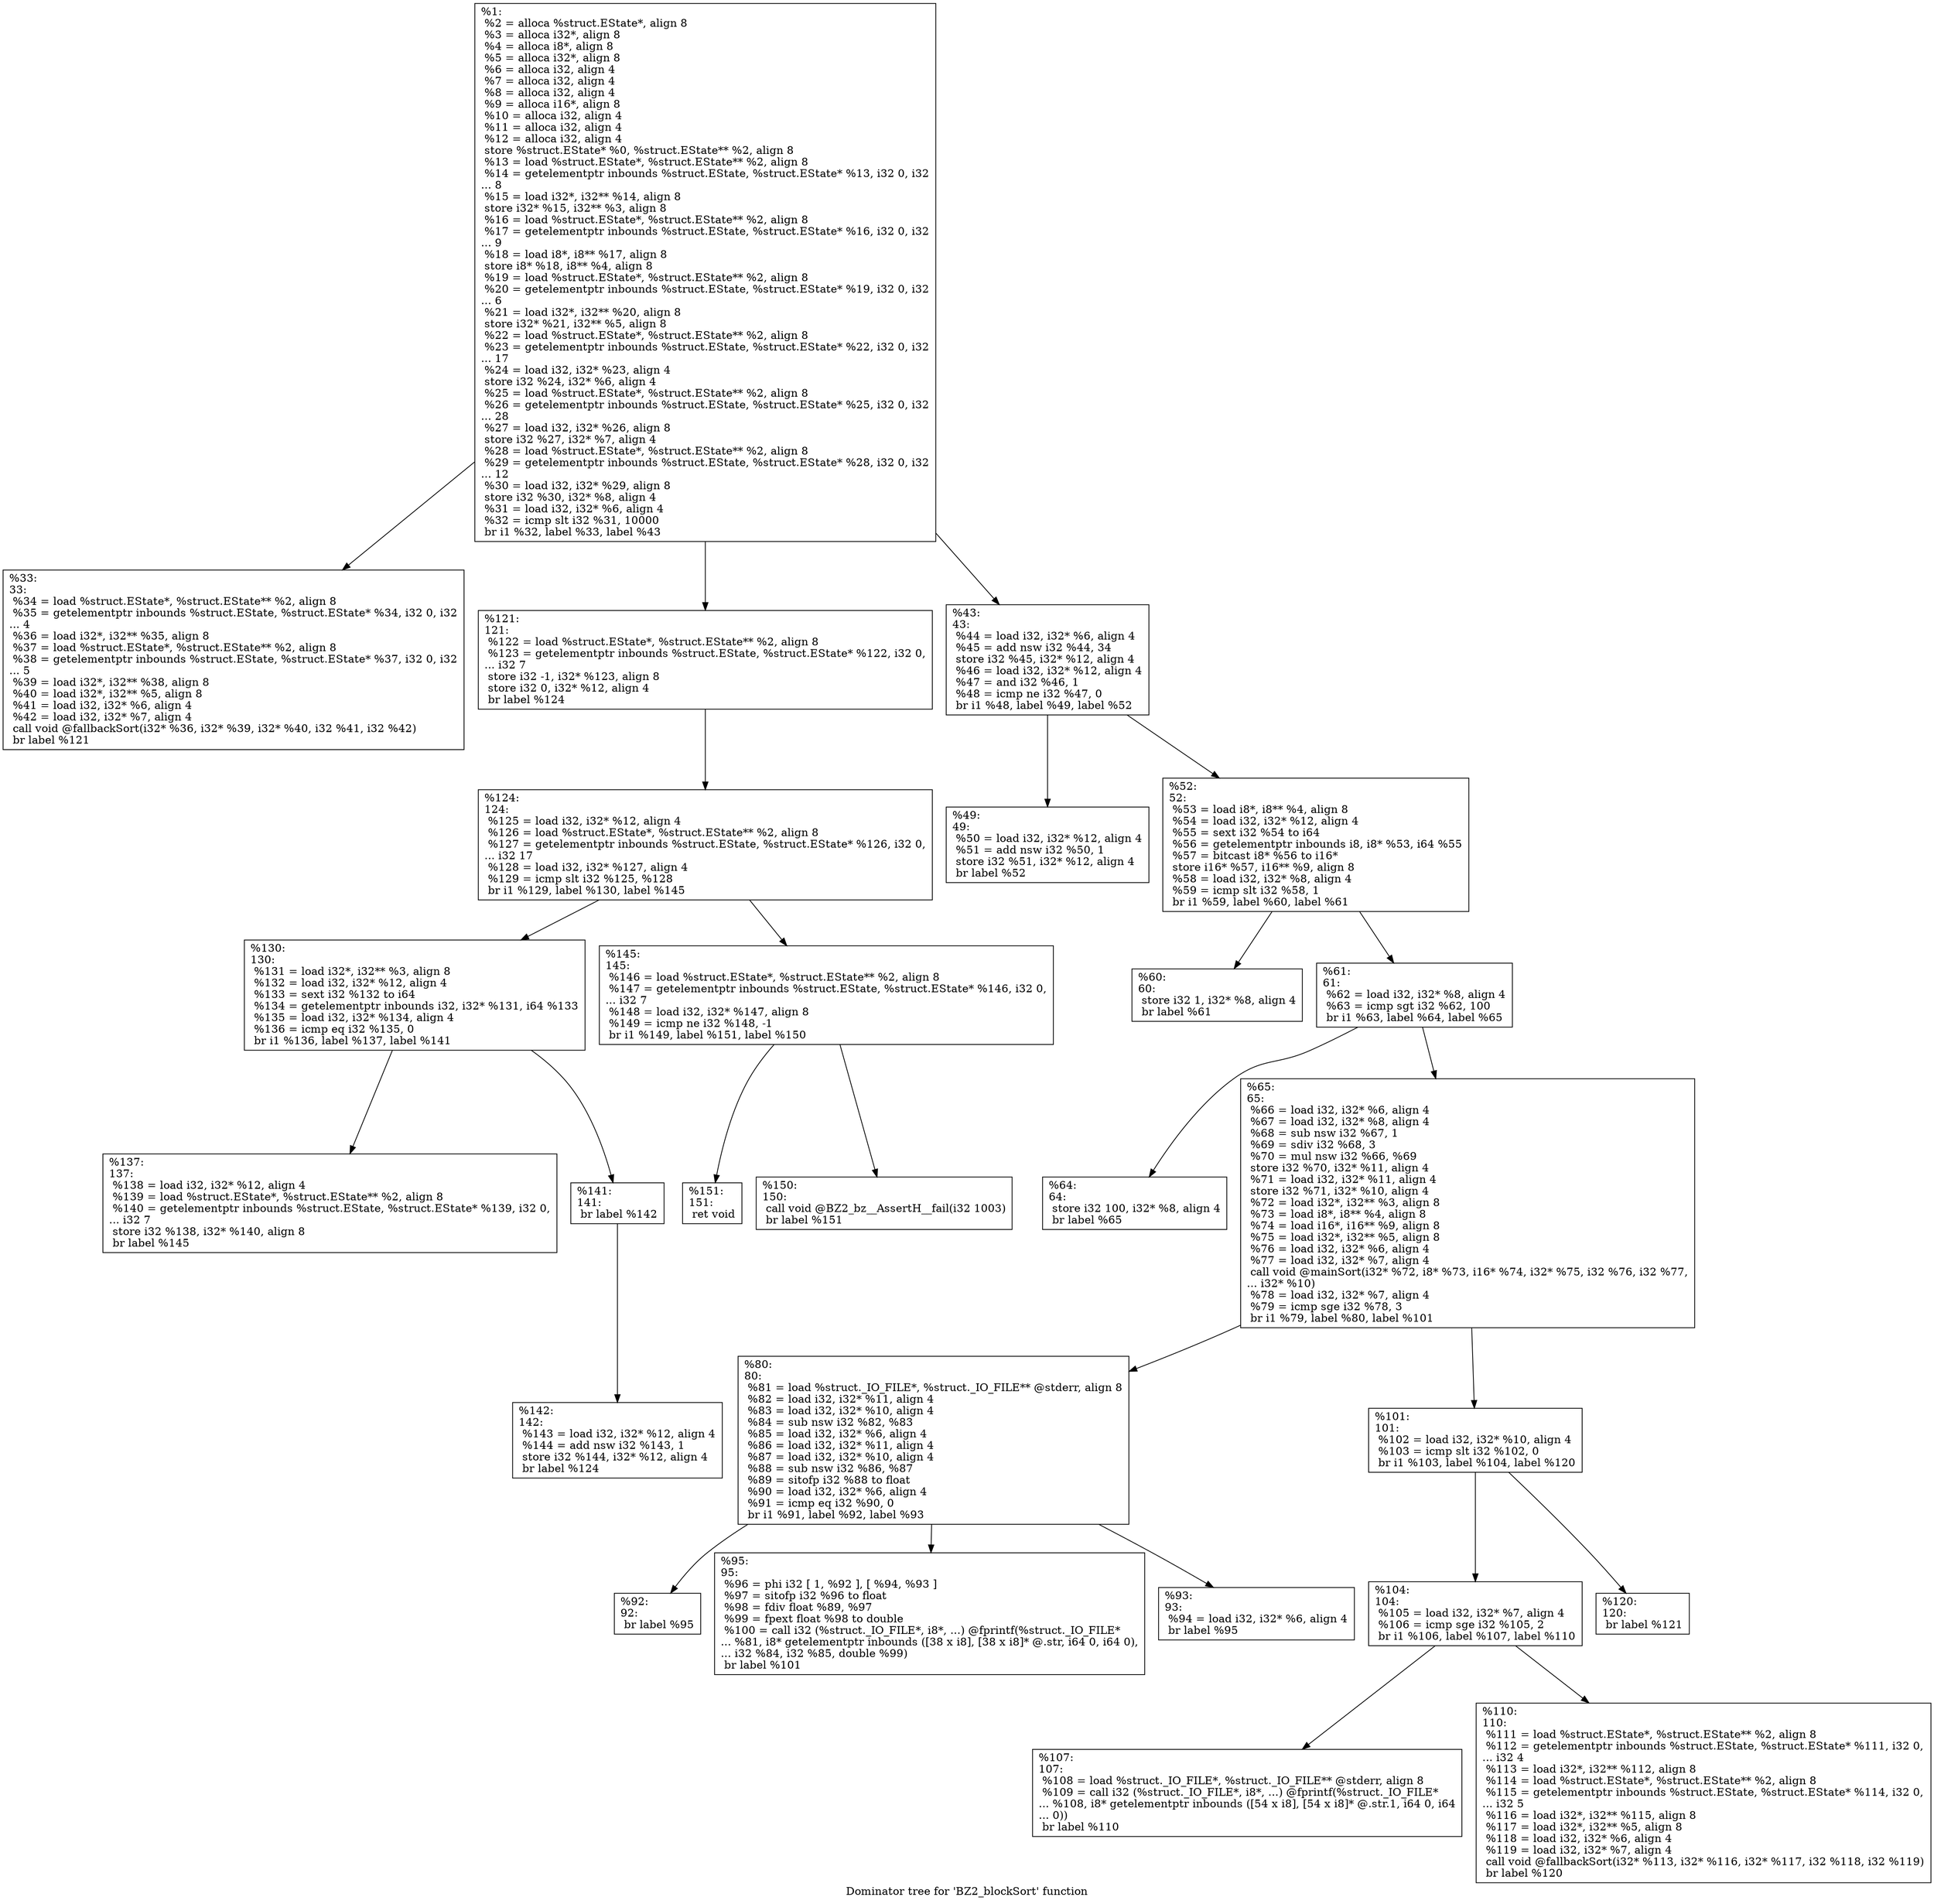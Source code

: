 digraph "Dominator tree for 'BZ2_blockSort' function" {
	label="Dominator tree for 'BZ2_blockSort' function";

	Node0xca9790 [shape=record,label="{%1:\l  %2 = alloca %struct.EState*, align 8\l  %3 = alloca i32*, align 8\l  %4 = alloca i8*, align 8\l  %5 = alloca i32*, align 8\l  %6 = alloca i32, align 4\l  %7 = alloca i32, align 4\l  %8 = alloca i32, align 4\l  %9 = alloca i16*, align 8\l  %10 = alloca i32, align 4\l  %11 = alloca i32, align 4\l  %12 = alloca i32, align 4\l  store %struct.EState* %0, %struct.EState** %2, align 8\l  %13 = load %struct.EState*, %struct.EState** %2, align 8\l  %14 = getelementptr inbounds %struct.EState, %struct.EState* %13, i32 0, i32\l... 8\l  %15 = load i32*, i32** %14, align 8\l  store i32* %15, i32** %3, align 8\l  %16 = load %struct.EState*, %struct.EState** %2, align 8\l  %17 = getelementptr inbounds %struct.EState, %struct.EState* %16, i32 0, i32\l... 9\l  %18 = load i8*, i8** %17, align 8\l  store i8* %18, i8** %4, align 8\l  %19 = load %struct.EState*, %struct.EState** %2, align 8\l  %20 = getelementptr inbounds %struct.EState, %struct.EState* %19, i32 0, i32\l... 6\l  %21 = load i32*, i32** %20, align 8\l  store i32* %21, i32** %5, align 8\l  %22 = load %struct.EState*, %struct.EState** %2, align 8\l  %23 = getelementptr inbounds %struct.EState, %struct.EState* %22, i32 0, i32\l... 17\l  %24 = load i32, i32* %23, align 4\l  store i32 %24, i32* %6, align 4\l  %25 = load %struct.EState*, %struct.EState** %2, align 8\l  %26 = getelementptr inbounds %struct.EState, %struct.EState* %25, i32 0, i32\l... 28\l  %27 = load i32, i32* %26, align 8\l  store i32 %27, i32* %7, align 4\l  %28 = load %struct.EState*, %struct.EState** %2, align 8\l  %29 = getelementptr inbounds %struct.EState, %struct.EState* %28, i32 0, i32\l... 12\l  %30 = load i32, i32* %29, align 8\l  store i32 %30, i32* %8, align 4\l  %31 = load i32, i32* %6, align 4\l  %32 = icmp slt i32 %31, 10000\l  br i1 %32, label %33, label %43\l}"];
	Node0xca9790 -> Node0xd60000;
	Node0xca9790 -> Node0xc75520;
	Node0xca9790 -> Node0xd76820;
	Node0xd60000 [shape=record,label="{%33:\l33:                                               \l  %34 = load %struct.EState*, %struct.EState** %2, align 8\l  %35 = getelementptr inbounds %struct.EState, %struct.EState* %34, i32 0, i32\l... 4\l  %36 = load i32*, i32** %35, align 8\l  %37 = load %struct.EState*, %struct.EState** %2, align 8\l  %38 = getelementptr inbounds %struct.EState, %struct.EState* %37, i32 0, i32\l... 5\l  %39 = load i32*, i32** %38, align 8\l  %40 = load i32*, i32** %5, align 8\l  %41 = load i32, i32* %6, align 4\l  %42 = load i32, i32* %7, align 4\l  call void @fallbackSort(i32* %36, i32* %39, i32* %40, i32 %41, i32 %42)\l  br label %121\l}"];
	Node0xc75520 [shape=record,label="{%121:\l121:                                              \l  %122 = load %struct.EState*, %struct.EState** %2, align 8\l  %123 = getelementptr inbounds %struct.EState, %struct.EState* %122, i32 0,\l... i32 7\l  store i32 -1, i32* %123, align 8\l  store i32 0, i32* %12, align 4\l  br label %124\l}"];
	Node0xc75520 -> Node0xd5de10;
	Node0xd5de10 [shape=record,label="{%124:\l124:                                              \l  %125 = load i32, i32* %12, align 4\l  %126 = load %struct.EState*, %struct.EState** %2, align 8\l  %127 = getelementptr inbounds %struct.EState, %struct.EState* %126, i32 0,\l... i32 17\l  %128 = load i32, i32* %127, align 4\l  %129 = icmp slt i32 %125, %128\l  br i1 %129, label %130, label %145\l}"];
	Node0xd5de10 -> Node0xa05520;
	Node0xd5de10 -> Node0xbc94a0;
	Node0xa05520 [shape=record,label="{%130:\l130:                                              \l  %131 = load i32*, i32** %3, align 8\l  %132 = load i32, i32* %12, align 4\l  %133 = sext i32 %132 to i64\l  %134 = getelementptr inbounds i32, i32* %131, i64 %133\l  %135 = load i32, i32* %134, align 4\l  %136 = icmp eq i32 %135, 0\l  br i1 %136, label %137, label %141\l}"];
	Node0xa05520 -> Node0xb1e730;
	Node0xa05520 -> Node0xcbaca0;
	Node0xb1e730 [shape=record,label="{%137:\l137:                                              \l  %138 = load i32, i32* %12, align 4\l  %139 = load %struct.EState*, %struct.EState** %2, align 8\l  %140 = getelementptr inbounds %struct.EState, %struct.EState* %139, i32 0,\l... i32 7\l  store i32 %138, i32* %140, align 8\l  br label %145\l}"];
	Node0xcbaca0 [shape=record,label="{%141:\l141:                                              \l  br label %142\l}"];
	Node0xcbaca0 -> Node0xc25760;
	Node0xc25760 [shape=record,label="{%142:\l142:                                              \l  %143 = load i32, i32* %12, align 4\l  %144 = add nsw i32 %143, 1\l  store i32 %144, i32* %12, align 4\l  br label %124\l}"];
	Node0xbc94a0 [shape=record,label="{%145:\l145:                                              \l  %146 = load %struct.EState*, %struct.EState** %2, align 8\l  %147 = getelementptr inbounds %struct.EState, %struct.EState* %146, i32 0,\l... i32 7\l  %148 = load i32, i32* %147, align 8\l  %149 = icmp ne i32 %148, -1\l  br i1 %149, label %151, label %150\l}"];
	Node0xbc94a0 -> Node0xa2fa80;
	Node0xbc94a0 -> Node0xcb1b00;
	Node0xa2fa80 [shape=record,label="{%151:\l151:                                              \l  ret void\l}"];
	Node0xcb1b00 [shape=record,label="{%150:\l150:                                              \l  call void @BZ2_bz__AssertH__fail(i32 1003)\l  br label %151\l}"];
	Node0xd76820 [shape=record,label="{%43:\l43:                                               \l  %44 = load i32, i32* %6, align 4\l  %45 = add nsw i32 %44, 34\l  store i32 %45, i32* %12, align 4\l  %46 = load i32, i32* %12, align 4\l  %47 = and i32 %46, 1\l  %48 = icmp ne i32 %47, 0\l  br i1 %48, label %49, label %52\l}"];
	Node0xd76820 -> Node0xcb5900;
	Node0xd76820 -> Node0xa305a0;
	Node0xcb5900 [shape=record,label="{%49:\l49:                                               \l  %50 = load i32, i32* %12, align 4\l  %51 = add nsw i32 %50, 1\l  store i32 %51, i32* %12, align 4\l  br label %52\l}"];
	Node0xa305a0 [shape=record,label="{%52:\l52:                                               \l  %53 = load i8*, i8** %4, align 8\l  %54 = load i32, i32* %12, align 4\l  %55 = sext i32 %54 to i64\l  %56 = getelementptr inbounds i8, i8* %53, i64 %55\l  %57 = bitcast i8* %56 to i16*\l  store i16* %57, i16** %9, align 8\l  %58 = load i32, i32* %8, align 4\l  %59 = icmp slt i32 %58, 1\l  br i1 %59, label %60, label %61\l}"];
	Node0xa305a0 -> Node0xc83200;
	Node0xa305a0 -> Node0xc08860;
	Node0xc83200 [shape=record,label="{%60:\l60:                                               \l  store i32 1, i32* %8, align 4\l  br label %61\l}"];
	Node0xc08860 [shape=record,label="{%61:\l61:                                               \l  %62 = load i32, i32* %8, align 4\l  %63 = icmp sgt i32 %62, 100\l  br i1 %63, label %64, label %65\l}"];
	Node0xc08860 -> Node0xcb5530;
	Node0xc08860 -> Node0xc35860;
	Node0xcb5530 [shape=record,label="{%64:\l64:                                               \l  store i32 100, i32* %8, align 4\l  br label %65\l}"];
	Node0xc35860 [shape=record,label="{%65:\l65:                                               \l  %66 = load i32, i32* %6, align 4\l  %67 = load i32, i32* %8, align 4\l  %68 = sub nsw i32 %67, 1\l  %69 = sdiv i32 %68, 3\l  %70 = mul nsw i32 %66, %69\l  store i32 %70, i32* %11, align 4\l  %71 = load i32, i32* %11, align 4\l  store i32 %71, i32* %10, align 4\l  %72 = load i32*, i32** %3, align 8\l  %73 = load i8*, i8** %4, align 8\l  %74 = load i16*, i16** %9, align 8\l  %75 = load i32*, i32** %5, align 8\l  %76 = load i32, i32* %6, align 4\l  %77 = load i32, i32* %7, align 4\l  call void @mainSort(i32* %72, i8* %73, i16* %74, i32* %75, i32 %76, i32 %77,\l... i32* %10)\l  %78 = load i32, i32* %7, align 4\l  %79 = icmp sge i32 %78, 3\l  br i1 %79, label %80, label %101\l}"];
	Node0xc35860 -> Node0xd717b0;
	Node0xc35860 -> Node0xc70540;
	Node0xd717b0 [shape=record,label="{%80:\l80:                                               \l  %81 = load %struct._IO_FILE*, %struct._IO_FILE** @stderr, align 8\l  %82 = load i32, i32* %11, align 4\l  %83 = load i32, i32* %10, align 4\l  %84 = sub nsw i32 %82, %83\l  %85 = load i32, i32* %6, align 4\l  %86 = load i32, i32* %11, align 4\l  %87 = load i32, i32* %10, align 4\l  %88 = sub nsw i32 %86, %87\l  %89 = sitofp i32 %88 to float\l  %90 = load i32, i32* %6, align 4\l  %91 = icmp eq i32 %90, 0\l  br i1 %91, label %92, label %93\l}"];
	Node0xd717b0 -> Node0xb1a1b0;
	Node0xd717b0 -> Node0xc9c490;
	Node0xd717b0 -> Node0xd6cda0;
	Node0xb1a1b0 [shape=record,label="{%92:\l92:                                               \l  br label %95\l}"];
	Node0xc9c490 [shape=record,label="{%95:\l95:                                               \l  %96 = phi i32 [ 1, %92 ], [ %94, %93 ]\l  %97 = sitofp i32 %96 to float\l  %98 = fdiv float %89, %97\l  %99 = fpext float %98 to double\l  %100 = call i32 (%struct._IO_FILE*, i8*, ...) @fprintf(%struct._IO_FILE*\l... %81, i8* getelementptr inbounds ([38 x i8], [38 x i8]* @.str, i64 0, i64 0),\l... i32 %84, i32 %85, double %99)\l  br label %101\l}"];
	Node0xd6cda0 [shape=record,label="{%93:\l93:                                               \l  %94 = load i32, i32* %6, align 4\l  br label %95\l}"];
	Node0xc70540 [shape=record,label="{%101:\l101:                                              \l  %102 = load i32, i32* %10, align 4\l  %103 = icmp slt i32 %102, 0\l  br i1 %103, label %104, label %120\l}"];
	Node0xc70540 -> Node0xd57270;
	Node0xc70540 -> Node0xa82b50;
	Node0xd57270 [shape=record,label="{%104:\l104:                                              \l  %105 = load i32, i32* %7, align 4\l  %106 = icmp sge i32 %105, 2\l  br i1 %106, label %107, label %110\l}"];
	Node0xd57270 -> Node0xccb140;
	Node0xd57270 -> Node0xb0ca70;
	Node0xccb140 [shape=record,label="{%107:\l107:                                              \l  %108 = load %struct._IO_FILE*, %struct._IO_FILE** @stderr, align 8\l  %109 = call i32 (%struct._IO_FILE*, i8*, ...) @fprintf(%struct._IO_FILE*\l... %108, i8* getelementptr inbounds ([54 x i8], [54 x i8]* @.str.1, i64 0, i64\l... 0))\l  br label %110\l}"];
	Node0xb0ca70 [shape=record,label="{%110:\l110:                                              \l  %111 = load %struct.EState*, %struct.EState** %2, align 8\l  %112 = getelementptr inbounds %struct.EState, %struct.EState* %111, i32 0,\l... i32 4\l  %113 = load i32*, i32** %112, align 8\l  %114 = load %struct.EState*, %struct.EState** %2, align 8\l  %115 = getelementptr inbounds %struct.EState, %struct.EState* %114, i32 0,\l... i32 5\l  %116 = load i32*, i32** %115, align 8\l  %117 = load i32*, i32** %5, align 8\l  %118 = load i32, i32* %6, align 4\l  %119 = load i32, i32* %7, align 4\l  call void @fallbackSort(i32* %113, i32* %116, i32* %117, i32 %118, i32 %119)\l  br label %120\l}"];
	Node0xa82b50 [shape=record,label="{%120:\l120:                                              \l  br label %121\l}"];
}
